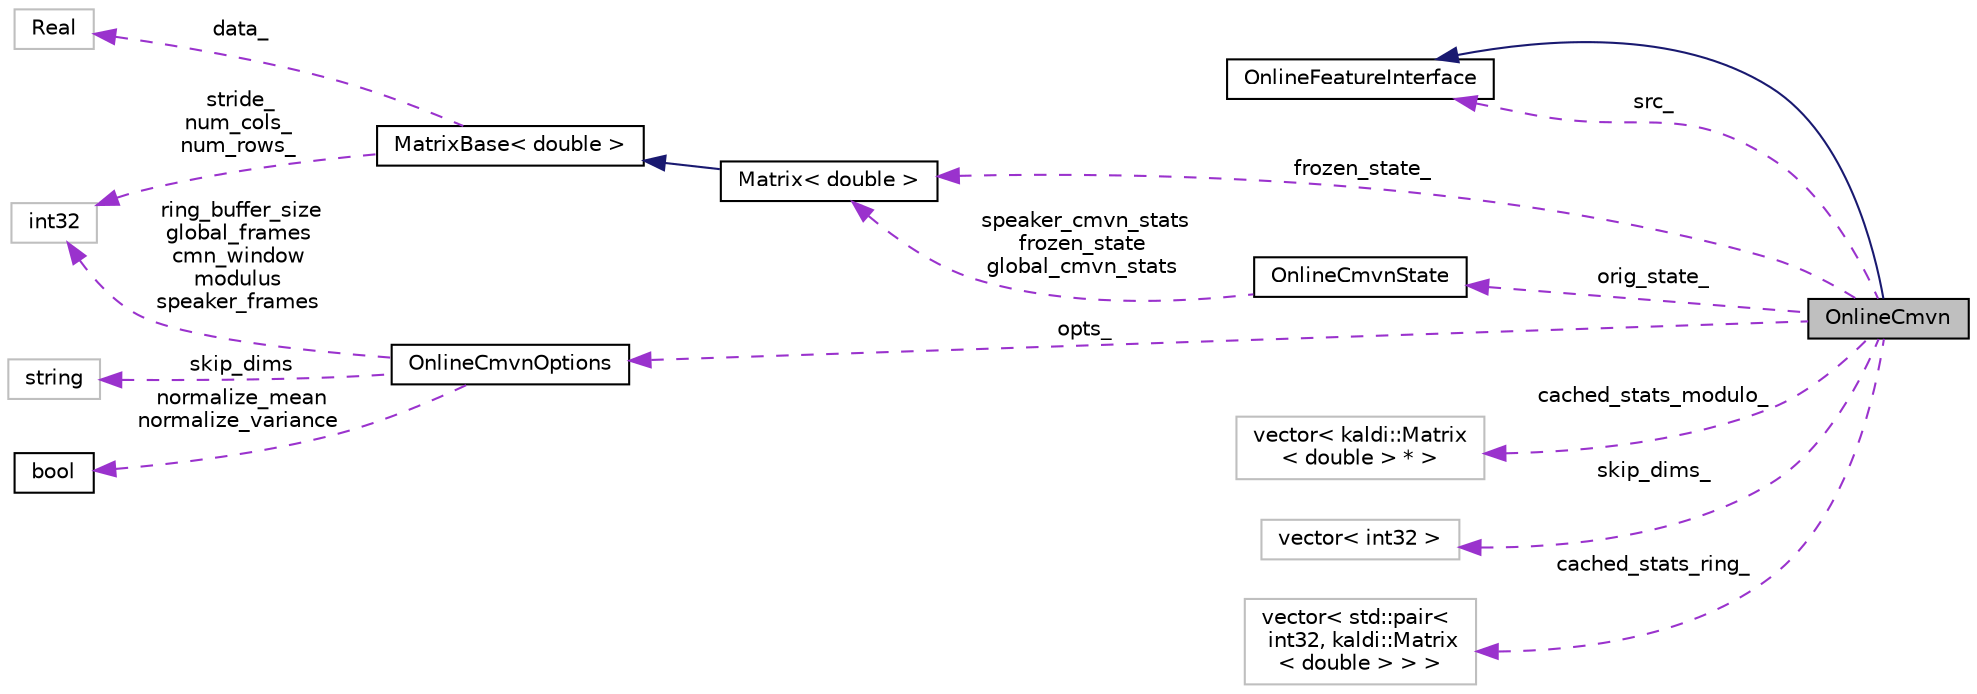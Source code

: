 digraph "OnlineCmvn"
{
  edge [fontname="Helvetica",fontsize="10",labelfontname="Helvetica",labelfontsize="10"];
  node [fontname="Helvetica",fontsize="10",shape=record];
  rankdir="LR";
  Node2 [label="OnlineCmvn",height=0.2,width=0.4,color="black", fillcolor="grey75", style="filled", fontcolor="black"];
  Node3 -> Node2 [dir="back",color="midnightblue",fontsize="10",style="solid",fontname="Helvetica"];
  Node3 [label="OnlineFeatureInterface",height=0.2,width=0.4,color="black", fillcolor="white", style="filled",URL="$classkaldi_1_1OnlineFeatureInterface.html",tooltip="OnlineFeatureInterface is an interface for online feature processing (it is also usable in the offlin..."];
  Node4 -> Node2 [dir="back",color="darkorchid3",fontsize="10",style="dashed",label=" frozen_state_" ,fontname="Helvetica"];
  Node4 [label="Matrix\< double \>",height=0.2,width=0.4,color="black", fillcolor="white", style="filled",URL="$classkaldi_1_1Matrix.html"];
  Node5 -> Node4 [dir="back",color="midnightblue",fontsize="10",style="solid",fontname="Helvetica"];
  Node5 [label="MatrixBase\< double \>",height=0.2,width=0.4,color="black", fillcolor="white", style="filled",URL="$classkaldi_1_1MatrixBase.html",tooltip="Base class which provides matrix operations not involving resizing or allocation. ..."];
  Node6 -> Node5 [dir="back",color="darkorchid3",fontsize="10",style="dashed",label=" data_" ,fontname="Helvetica"];
  Node6 [label="Real",height=0.2,width=0.4,color="grey75", fillcolor="white", style="filled"];
  Node7 -> Node5 [dir="back",color="darkorchid3",fontsize="10",style="dashed",label=" stride_\nnum_cols_\nnum_rows_" ,fontname="Helvetica"];
  Node7 [label="int32",height=0.2,width=0.4,color="grey75", fillcolor="white", style="filled"];
  Node8 -> Node2 [dir="back",color="darkorchid3",fontsize="10",style="dashed",label=" cached_stats_modulo_" ,fontname="Helvetica"];
  Node8 [label="vector\< kaldi::Matrix\l\< double \> * \>",height=0.2,width=0.4,color="grey75", fillcolor="white", style="filled"];
  Node9 -> Node2 [dir="back",color="darkorchid3",fontsize="10",style="dashed",label=" opts_" ,fontname="Helvetica"];
  Node9 [label="OnlineCmvnOptions",height=0.2,width=0.4,color="black", fillcolor="white", style="filled",URL="$structkaldi_1_1OnlineCmvnOptions.html"];
  Node10 -> Node9 [dir="back",color="darkorchid3",fontsize="10",style="dashed",label=" skip_dims" ,fontname="Helvetica"];
  Node10 [label="string",height=0.2,width=0.4,color="grey75", fillcolor="white", style="filled"];
  Node11 -> Node9 [dir="back",color="darkorchid3",fontsize="10",style="dashed",label=" normalize_mean\nnormalize_variance" ,fontname="Helvetica"];
  Node11 [label="bool",height=0.2,width=0.4,color="black", fillcolor="white", style="filled",URL="$classbool.html"];
  Node7 -> Node9 [dir="back",color="darkorchid3",fontsize="10",style="dashed",label=" ring_buffer_size\nglobal_frames\ncmn_window\nmodulus\nspeaker_frames" ,fontname="Helvetica"];
  Node3 -> Node2 [dir="back",color="darkorchid3",fontsize="10",style="dashed",label=" src_" ,fontname="Helvetica"];
  Node12 -> Node2 [dir="back",color="darkorchid3",fontsize="10",style="dashed",label=" skip_dims_" ,fontname="Helvetica"];
  Node12 [label="vector\< int32 \>",height=0.2,width=0.4,color="grey75", fillcolor="white", style="filled"];
  Node13 -> Node2 [dir="back",color="darkorchid3",fontsize="10",style="dashed",label=" cached_stats_ring_" ,fontname="Helvetica"];
  Node13 [label="vector\< std::pair\<\l int32, kaldi::Matrix\l\< double \> \> \>",height=0.2,width=0.4,color="grey75", fillcolor="white", style="filled"];
  Node14 -> Node2 [dir="back",color="darkorchid3",fontsize="10",style="dashed",label=" orig_state_" ,fontname="Helvetica"];
  Node14 [label="OnlineCmvnState",height=0.2,width=0.4,color="black", fillcolor="white", style="filled",URL="$structkaldi_1_1OnlineCmvnState.html",tooltip="Struct OnlineCmvnState stores the state of CMVN adaptation between utterances (but not the state of t..."];
  Node4 -> Node14 [dir="back",color="darkorchid3",fontsize="10",style="dashed",label=" speaker_cmvn_stats\nfrozen_state\nglobal_cmvn_stats" ,fontname="Helvetica"];
}

